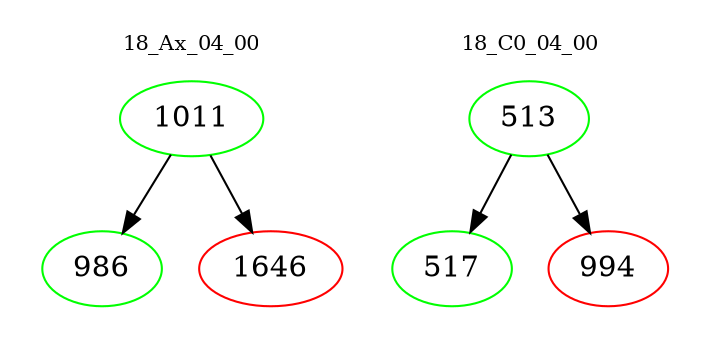 digraph{
subgraph cluster_0 {
color = white
label = "18_Ax_04_00";
fontsize=10;
T0_1011 [label="1011", color="green"]
T0_1011 -> T0_986 [color="black"]
T0_986 [label="986", color="green"]
T0_1011 -> T0_1646 [color="black"]
T0_1646 [label="1646", color="red"]
}
subgraph cluster_1 {
color = white
label = "18_C0_04_00";
fontsize=10;
T1_513 [label="513", color="green"]
T1_513 -> T1_517 [color="black"]
T1_517 [label="517", color="green"]
T1_513 -> T1_994 [color="black"]
T1_994 [label="994", color="red"]
}
}
